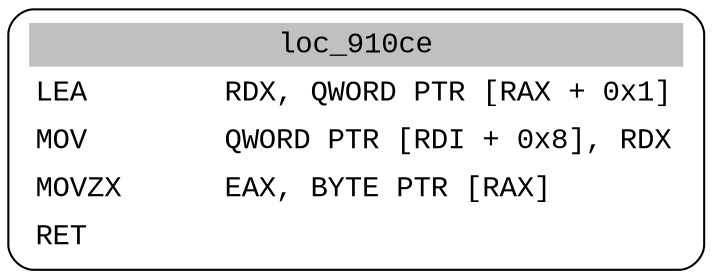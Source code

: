 digraph asm_graph {
1941 [
shape="Mrecord" fontname="Courier New"label =<<table border="0" cellborder="0" cellpadding="3"><tr><td align="center" colspan="2" bgcolor="grey">loc_910ce</td></tr><tr><td align="left">LEA        RDX, QWORD PTR [RAX + 0x1]</td></tr><tr><td align="left">MOV        QWORD PTR [RDI + 0x8], RDX</td></tr><tr><td align="left">MOVZX      EAX, BYTE PTR [RAX]</td></tr><tr><td align="left">RET        </td></tr></table>> ];
}